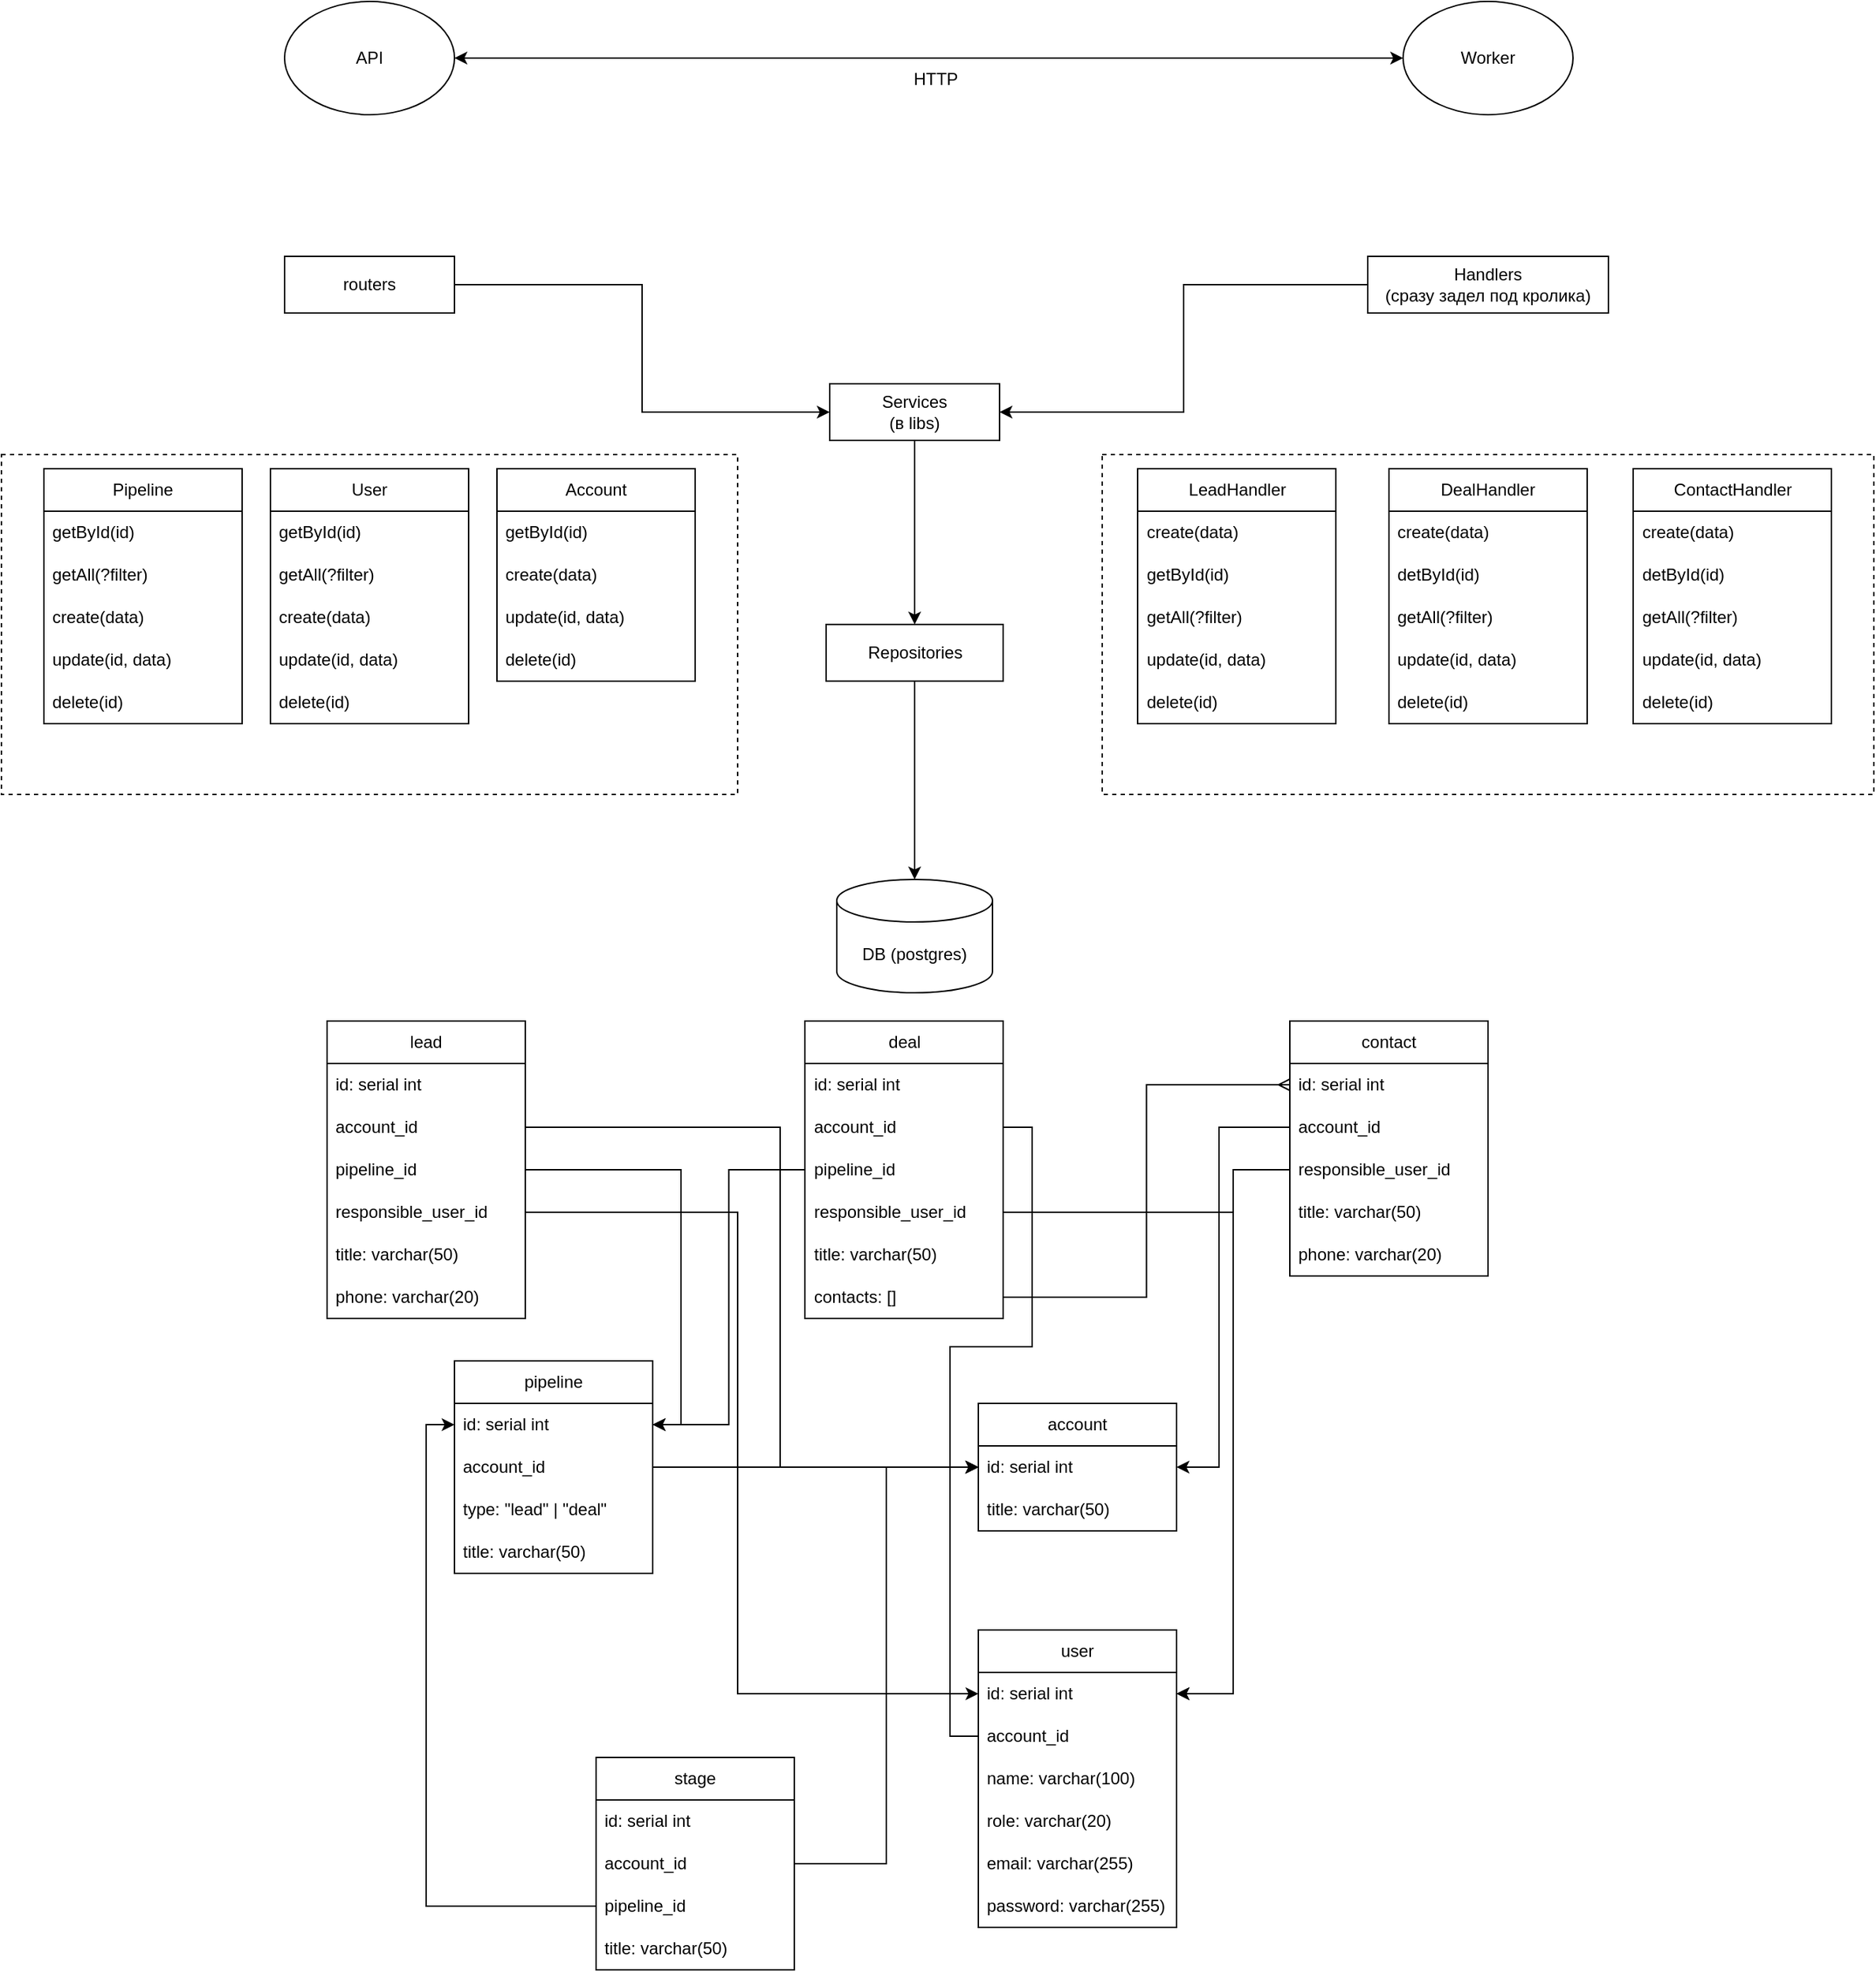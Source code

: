 <mxfile version="23.1.5" type="device">
  <diagram name="Страница — 1" id="5poH_16fBUdVDrlZnIoM">
    <mxGraphModel dx="2219" dy="621" grid="1" gridSize="10" guides="1" tooltips="1" connect="1" arrows="1" fold="1" page="1" pageScale="1" pageWidth="1169" pageHeight="827" math="0" shadow="0">
      <root>
        <mxCell id="0" />
        <mxCell id="1" parent="0" />
        <mxCell id="r3CW5PlZLLCf76V-Hfgn-8" style="edgeStyle=orthogonalEdgeStyle;rounded=0;orthogonalLoop=1;jettySize=auto;html=1;entryX=0;entryY=0.5;entryDx=0;entryDy=0;startArrow=classic;startFill=1;" parent="1" source="xYZRIFHkQ8vam2v6FTb6-1" target="xYZRIFHkQ8vam2v6FTb6-2" edge="1">
          <mxGeometry relative="1" as="geometry" />
        </mxCell>
        <mxCell id="xYZRIFHkQ8vam2v6FTb6-1" value="API" style="ellipse;whiteSpace=wrap;html=1;" parent="1" vertex="1">
          <mxGeometry x="70" y="170" width="120" height="80" as="geometry" />
        </mxCell>
        <mxCell id="xYZRIFHkQ8vam2v6FTb6-2" value="Worker" style="ellipse;whiteSpace=wrap;html=1;" parent="1" vertex="1">
          <mxGeometry x="860" y="170" width="120" height="80" as="geometry" />
        </mxCell>
        <mxCell id="xYZRIFHkQ8vam2v6FTb6-35" value="" style="rounded=0;whiteSpace=wrap;html=1;dashed=1;" parent="1" vertex="1">
          <mxGeometry x="647.5" y="490" width="545" height="240" as="geometry" />
        </mxCell>
        <mxCell id="xYZRIFHkQ8vam2v6FTb6-54" value="LeadHandler" style="swimlane;fontStyle=0;childLayout=stackLayout;horizontal=1;startSize=30;horizontalStack=0;resizeParent=1;resizeParentMax=0;resizeLast=0;collapsible=1;marginBottom=0;whiteSpace=wrap;html=1;" parent="1" vertex="1">
          <mxGeometry x="672.5" y="499.94" width="140" height="180" as="geometry" />
        </mxCell>
        <mxCell id="xYZRIFHkQ8vam2v6FTb6-55" value="create(data)" style="text;strokeColor=none;fillColor=none;align=left;verticalAlign=middle;spacingLeft=4;spacingRight=4;overflow=hidden;points=[[0,0.5],[1,0.5]];portConstraint=eastwest;rotatable=0;whiteSpace=wrap;html=1;" parent="xYZRIFHkQ8vam2v6FTb6-54" vertex="1">
          <mxGeometry y="30" width="140" height="30" as="geometry" />
        </mxCell>
        <mxCell id="xYZRIFHkQ8vam2v6FTb6-56" value="getById(id)" style="text;strokeColor=none;fillColor=none;align=left;verticalAlign=middle;spacingLeft=4;spacingRight=4;overflow=hidden;points=[[0,0.5],[1,0.5]];portConstraint=eastwest;rotatable=0;whiteSpace=wrap;html=1;" parent="xYZRIFHkQ8vam2v6FTb6-54" vertex="1">
          <mxGeometry y="60" width="140" height="30" as="geometry" />
        </mxCell>
        <mxCell id="xYZRIFHkQ8vam2v6FTb6-57" value="getAll(?filter)" style="text;strokeColor=none;fillColor=none;align=left;verticalAlign=middle;spacingLeft=4;spacingRight=4;overflow=hidden;points=[[0,0.5],[1,0.5]];portConstraint=eastwest;rotatable=0;whiteSpace=wrap;html=1;" parent="xYZRIFHkQ8vam2v6FTb6-54" vertex="1">
          <mxGeometry y="90" width="140" height="30" as="geometry" />
        </mxCell>
        <mxCell id="r3CW5PlZLLCf76V-Hfgn-18" value="update(id, data)" style="text;strokeColor=none;fillColor=none;align=left;verticalAlign=middle;spacingLeft=4;spacingRight=4;overflow=hidden;points=[[0,0.5],[1,0.5]];portConstraint=eastwest;rotatable=0;whiteSpace=wrap;html=1;" parent="xYZRIFHkQ8vam2v6FTb6-54" vertex="1">
          <mxGeometry y="120" width="140" height="30" as="geometry" />
        </mxCell>
        <mxCell id="r3CW5PlZLLCf76V-Hfgn-19" value="delete(id)" style="text;strokeColor=none;fillColor=none;align=left;verticalAlign=middle;spacingLeft=4;spacingRight=4;overflow=hidden;points=[[0,0.5],[1,0.5]];portConstraint=eastwest;rotatable=0;whiteSpace=wrap;html=1;" parent="xYZRIFHkQ8vam2v6FTb6-54" vertex="1">
          <mxGeometry y="150" width="140" height="30" as="geometry" />
        </mxCell>
        <mxCell id="xYZRIFHkQ8vam2v6FTb6-59" value="DealHandler" style="swimlane;fontStyle=0;childLayout=stackLayout;horizontal=1;startSize=30;horizontalStack=0;resizeParent=1;resizeParentMax=0;resizeLast=0;collapsible=1;marginBottom=0;whiteSpace=wrap;html=1;" parent="1" vertex="1">
          <mxGeometry x="850" y="499.94" width="140" height="180" as="geometry" />
        </mxCell>
        <mxCell id="xYZRIFHkQ8vam2v6FTb6-60" value="create(data)" style="text;strokeColor=none;fillColor=none;align=left;verticalAlign=middle;spacingLeft=4;spacingRight=4;overflow=hidden;points=[[0,0.5],[1,0.5]];portConstraint=eastwest;rotatable=0;whiteSpace=wrap;html=1;" parent="xYZRIFHkQ8vam2v6FTb6-59" vertex="1">
          <mxGeometry y="30" width="140" height="30" as="geometry" />
        </mxCell>
        <mxCell id="xYZRIFHkQ8vam2v6FTb6-61" value="detById(id)" style="text;strokeColor=none;fillColor=none;align=left;verticalAlign=middle;spacingLeft=4;spacingRight=4;overflow=hidden;points=[[0,0.5],[1,0.5]];portConstraint=eastwest;rotatable=0;whiteSpace=wrap;html=1;" parent="xYZRIFHkQ8vam2v6FTb6-59" vertex="1">
          <mxGeometry y="60" width="140" height="30" as="geometry" />
        </mxCell>
        <mxCell id="xYZRIFHkQ8vam2v6FTb6-62" value="getAll(?filter)" style="text;strokeColor=none;fillColor=none;align=left;verticalAlign=middle;spacingLeft=4;spacingRight=4;overflow=hidden;points=[[0,0.5],[1,0.5]];portConstraint=eastwest;rotatable=0;whiteSpace=wrap;html=1;" parent="xYZRIFHkQ8vam2v6FTb6-59" vertex="1">
          <mxGeometry y="90" width="140" height="30" as="geometry" />
        </mxCell>
        <mxCell id="r3CW5PlZLLCf76V-Hfgn-20" value="update(id, data)" style="text;strokeColor=none;fillColor=none;align=left;verticalAlign=middle;spacingLeft=4;spacingRight=4;overflow=hidden;points=[[0,0.5],[1,0.5]];portConstraint=eastwest;rotatable=0;whiteSpace=wrap;html=1;" parent="xYZRIFHkQ8vam2v6FTb6-59" vertex="1">
          <mxGeometry y="120" width="140" height="30" as="geometry" />
        </mxCell>
        <mxCell id="r3CW5PlZLLCf76V-Hfgn-21" value="delete(id)" style="text;strokeColor=none;fillColor=none;align=left;verticalAlign=middle;spacingLeft=4;spacingRight=4;overflow=hidden;points=[[0,0.5],[1,0.5]];portConstraint=eastwest;rotatable=0;whiteSpace=wrap;html=1;" parent="xYZRIFHkQ8vam2v6FTb6-59" vertex="1">
          <mxGeometry y="150" width="140" height="30" as="geometry" />
        </mxCell>
        <mxCell id="xYZRIFHkQ8vam2v6FTb6-64" value="ContactHandler" style="swimlane;fontStyle=0;childLayout=stackLayout;horizontal=1;startSize=30;horizontalStack=0;resizeParent=1;resizeParentMax=0;resizeLast=0;collapsible=1;marginBottom=0;whiteSpace=wrap;html=1;" parent="1" vertex="1">
          <mxGeometry x="1022.5" y="499.94" width="140" height="180" as="geometry" />
        </mxCell>
        <mxCell id="xYZRIFHkQ8vam2v6FTb6-65" value="create(data)" style="text;strokeColor=none;fillColor=none;align=left;verticalAlign=middle;spacingLeft=4;spacingRight=4;overflow=hidden;points=[[0,0.5],[1,0.5]];portConstraint=eastwest;rotatable=0;whiteSpace=wrap;html=1;" parent="xYZRIFHkQ8vam2v6FTb6-64" vertex="1">
          <mxGeometry y="30" width="140" height="30" as="geometry" />
        </mxCell>
        <mxCell id="xYZRIFHkQ8vam2v6FTb6-66" value="detById(id)" style="text;strokeColor=none;fillColor=none;align=left;verticalAlign=middle;spacingLeft=4;spacingRight=4;overflow=hidden;points=[[0,0.5],[1,0.5]];portConstraint=eastwest;rotatable=0;whiteSpace=wrap;html=1;" parent="xYZRIFHkQ8vam2v6FTb6-64" vertex="1">
          <mxGeometry y="60" width="140" height="30" as="geometry" />
        </mxCell>
        <mxCell id="xYZRIFHkQ8vam2v6FTb6-67" value="getAll(?filter)" style="text;strokeColor=none;fillColor=none;align=left;verticalAlign=middle;spacingLeft=4;spacingRight=4;overflow=hidden;points=[[0,0.5],[1,0.5]];portConstraint=eastwest;rotatable=0;whiteSpace=wrap;html=1;" parent="xYZRIFHkQ8vam2v6FTb6-64" vertex="1">
          <mxGeometry y="90" width="140" height="30" as="geometry" />
        </mxCell>
        <mxCell id="r3CW5PlZLLCf76V-Hfgn-22" value="update(id, data)" style="text;strokeColor=none;fillColor=none;align=left;verticalAlign=middle;spacingLeft=4;spacingRight=4;overflow=hidden;points=[[0,0.5],[1,0.5]];portConstraint=eastwest;rotatable=0;whiteSpace=wrap;html=1;" parent="xYZRIFHkQ8vam2v6FTb6-64" vertex="1">
          <mxGeometry y="120" width="140" height="30" as="geometry" />
        </mxCell>
        <mxCell id="r3CW5PlZLLCf76V-Hfgn-23" value="delete(id)" style="text;strokeColor=none;fillColor=none;align=left;verticalAlign=middle;spacingLeft=4;spacingRight=4;overflow=hidden;points=[[0,0.5],[1,0.5]];portConstraint=eastwest;rotatable=0;whiteSpace=wrap;html=1;" parent="xYZRIFHkQ8vam2v6FTb6-64" vertex="1">
          <mxGeometry y="150" width="140" height="30" as="geometry" />
        </mxCell>
        <mxCell id="xYZRIFHkQ8vam2v6FTb6-78" value="" style="rounded=0;whiteSpace=wrap;html=1;dashed=1;" parent="1" vertex="1">
          <mxGeometry x="-130" y="490" width="520" height="240" as="geometry" />
        </mxCell>
        <mxCell id="xYZRIFHkQ8vam2v6FTb6-80" value="Pipeline" style="swimlane;fontStyle=0;childLayout=stackLayout;horizontal=1;startSize=30;horizontalStack=0;resizeParent=1;resizeParentMax=0;resizeLast=0;collapsible=1;marginBottom=0;whiteSpace=wrap;html=1;" parent="1" vertex="1">
          <mxGeometry x="-100" y="499.94" width="140" height="180" as="geometry">
            <mxRectangle x="-200" y="350" width="80" height="30" as="alternateBounds" />
          </mxGeometry>
        </mxCell>
        <mxCell id="xYZRIFHkQ8vam2v6FTb6-81" value="getById(id)" style="text;strokeColor=none;fillColor=none;align=left;verticalAlign=middle;spacingLeft=4;spacingRight=4;overflow=hidden;points=[[0,0.5],[1,0.5]];portConstraint=eastwest;rotatable=0;whiteSpace=wrap;html=1;" parent="xYZRIFHkQ8vam2v6FTb6-80" vertex="1">
          <mxGeometry y="30" width="140" height="30" as="geometry" />
        </mxCell>
        <mxCell id="xYZRIFHkQ8vam2v6FTb6-82" value="getAll(?filter)" style="text;strokeColor=none;fillColor=none;align=left;verticalAlign=middle;spacingLeft=4;spacingRight=4;overflow=hidden;points=[[0,0.5],[1,0.5]];portConstraint=eastwest;rotatable=0;whiteSpace=wrap;html=1;" parent="xYZRIFHkQ8vam2v6FTb6-80" vertex="1">
          <mxGeometry y="60" width="140" height="30" as="geometry" />
        </mxCell>
        <mxCell id="xYZRIFHkQ8vam2v6FTb6-83" value="create(data)" style="text;strokeColor=none;fillColor=none;align=left;verticalAlign=middle;spacingLeft=4;spacingRight=4;overflow=hidden;points=[[0,0.5],[1,0.5]];portConstraint=eastwest;rotatable=0;whiteSpace=wrap;html=1;" parent="xYZRIFHkQ8vam2v6FTb6-80" vertex="1">
          <mxGeometry y="90" width="140" height="30" as="geometry" />
        </mxCell>
        <mxCell id="r3CW5PlZLLCf76V-Hfgn-2" value="update(id, data)" style="text;strokeColor=none;fillColor=none;align=left;verticalAlign=middle;spacingLeft=4;spacingRight=4;overflow=hidden;points=[[0,0.5],[1,0.5]];portConstraint=eastwest;rotatable=0;whiteSpace=wrap;html=1;" parent="xYZRIFHkQ8vam2v6FTb6-80" vertex="1">
          <mxGeometry y="120" width="140" height="30" as="geometry" />
        </mxCell>
        <mxCell id="r3CW5PlZLLCf76V-Hfgn-1" value="delete(id)" style="text;strokeColor=none;fillColor=none;align=left;verticalAlign=middle;spacingLeft=4;spacingRight=4;overflow=hidden;points=[[0,0.5],[1,0.5]];portConstraint=eastwest;rotatable=0;whiteSpace=wrap;html=1;" parent="xYZRIFHkQ8vam2v6FTb6-80" vertex="1">
          <mxGeometry y="150" width="140" height="30" as="geometry" />
        </mxCell>
        <mxCell id="xYZRIFHkQ8vam2v6FTb6-85" value="User" style="swimlane;fontStyle=0;childLayout=stackLayout;horizontal=1;startSize=30;horizontalStack=0;resizeParent=1;resizeParentMax=0;resizeLast=0;collapsible=1;marginBottom=0;whiteSpace=wrap;html=1;" parent="1" vertex="1">
          <mxGeometry x="60" y="499.94" width="140" height="180" as="geometry" />
        </mxCell>
        <mxCell id="xYZRIFHkQ8vam2v6FTb6-86" value="getById(id)" style="text;strokeColor=none;fillColor=none;align=left;verticalAlign=middle;spacingLeft=4;spacingRight=4;overflow=hidden;points=[[0,0.5],[1,0.5]];portConstraint=eastwest;rotatable=0;whiteSpace=wrap;html=1;" parent="xYZRIFHkQ8vam2v6FTb6-85" vertex="1">
          <mxGeometry y="30" width="140" height="30" as="geometry" />
        </mxCell>
        <mxCell id="xYZRIFHkQ8vam2v6FTb6-87" value="getAll(?filter)" style="text;strokeColor=none;fillColor=none;align=left;verticalAlign=middle;spacingLeft=4;spacingRight=4;overflow=hidden;points=[[0,0.5],[1,0.5]];portConstraint=eastwest;rotatable=0;whiteSpace=wrap;html=1;" parent="xYZRIFHkQ8vam2v6FTb6-85" vertex="1">
          <mxGeometry y="60" width="140" height="30" as="geometry" />
        </mxCell>
        <mxCell id="xYZRIFHkQ8vam2v6FTb6-88" value="create(data)" style="text;strokeColor=none;fillColor=none;align=left;verticalAlign=middle;spacingLeft=4;spacingRight=4;overflow=hidden;points=[[0,0.5],[1,0.5]];portConstraint=eastwest;rotatable=0;whiteSpace=wrap;html=1;" parent="xYZRIFHkQ8vam2v6FTb6-85" vertex="1">
          <mxGeometry y="90" width="140" height="30" as="geometry" />
        </mxCell>
        <mxCell id="r3CW5PlZLLCf76V-Hfgn-3" value="update(id, data)" style="text;strokeColor=none;fillColor=none;align=left;verticalAlign=middle;spacingLeft=4;spacingRight=4;overflow=hidden;points=[[0,0.5],[1,0.5]];portConstraint=eastwest;rotatable=0;whiteSpace=wrap;html=1;" parent="xYZRIFHkQ8vam2v6FTb6-85" vertex="1">
          <mxGeometry y="120" width="140" height="30" as="geometry" />
        </mxCell>
        <mxCell id="r3CW5PlZLLCf76V-Hfgn-4" value="delete(id)" style="text;strokeColor=none;fillColor=none;align=left;verticalAlign=middle;spacingLeft=4;spacingRight=4;overflow=hidden;points=[[0,0.5],[1,0.5]];portConstraint=eastwest;rotatable=0;whiteSpace=wrap;html=1;" parent="xYZRIFHkQ8vam2v6FTb6-85" vertex="1">
          <mxGeometry y="150" width="140" height="30" as="geometry" />
        </mxCell>
        <mxCell id="xYZRIFHkQ8vam2v6FTb6-89" value="Account" style="swimlane;fontStyle=0;childLayout=stackLayout;horizontal=1;startSize=30;horizontalStack=0;resizeParent=1;resizeParentMax=0;resizeLast=0;collapsible=1;marginBottom=0;whiteSpace=wrap;html=1;" parent="1" vertex="1">
          <mxGeometry x="220" y="499.94" width="140" height="150" as="geometry" />
        </mxCell>
        <mxCell id="xYZRIFHkQ8vam2v6FTb6-90" value="getById(id)" style="text;strokeColor=none;fillColor=none;align=left;verticalAlign=middle;spacingLeft=4;spacingRight=4;overflow=hidden;points=[[0,0.5],[1,0.5]];portConstraint=eastwest;rotatable=0;whiteSpace=wrap;html=1;" parent="xYZRIFHkQ8vam2v6FTb6-89" vertex="1">
          <mxGeometry y="30" width="140" height="30" as="geometry" />
        </mxCell>
        <mxCell id="xYZRIFHkQ8vam2v6FTb6-91" value="create(data)" style="text;strokeColor=none;fillColor=none;align=left;verticalAlign=middle;spacingLeft=4;spacingRight=4;overflow=hidden;points=[[0,0.5],[1,0.5]];portConstraint=eastwest;rotatable=0;whiteSpace=wrap;html=1;" parent="xYZRIFHkQ8vam2v6FTb6-89" vertex="1">
          <mxGeometry y="60" width="140" height="30" as="geometry" />
        </mxCell>
        <mxCell id="xYZRIFHkQ8vam2v6FTb6-92" value="update(id, data)" style="text;strokeColor=none;fillColor=none;align=left;verticalAlign=middle;spacingLeft=4;spacingRight=4;overflow=hidden;points=[[0,0.5],[1,0.5]];portConstraint=eastwest;rotatable=0;whiteSpace=wrap;html=1;" parent="xYZRIFHkQ8vam2v6FTb6-89" vertex="1">
          <mxGeometry y="90" width="140" height="30" as="geometry" />
        </mxCell>
        <mxCell id="r3CW5PlZLLCf76V-Hfgn-5" value="delete(id)" style="text;strokeColor=none;fillColor=none;align=left;verticalAlign=middle;spacingLeft=4;spacingRight=4;overflow=hidden;points=[[0,0.5],[1,0.5]];portConstraint=eastwest;rotatable=0;whiteSpace=wrap;html=1;" parent="xYZRIFHkQ8vam2v6FTb6-89" vertex="1">
          <mxGeometry y="120" width="140" height="30" as="geometry" />
        </mxCell>
        <mxCell id="r3CW5PlZLLCf76V-Hfgn-9" value="HTTP" style="text;html=1;align=center;verticalAlign=middle;whiteSpace=wrap;rounded=0;" parent="1" vertex="1">
          <mxGeometry x="500" y="210" width="60" height="30" as="geometry" />
        </mxCell>
        <mxCell id="onap06Tj0lb44wtSWgO8-13" style="edgeStyle=orthogonalEdgeStyle;rounded=0;orthogonalLoop=1;jettySize=auto;html=1;entryX=0;entryY=0.5;entryDx=0;entryDy=0;" edge="1" parent="1" source="r3CW5PlZLLCf76V-Hfgn-10" target="r3CW5PlZLLCf76V-Hfgn-14">
          <mxGeometry relative="1" as="geometry" />
        </mxCell>
        <mxCell id="r3CW5PlZLLCf76V-Hfgn-10" value="routers" style="rounded=0;whiteSpace=wrap;html=1;" parent="1" vertex="1">
          <mxGeometry x="70" y="350" width="120" height="40" as="geometry" />
        </mxCell>
        <mxCell id="r3CW5PlZLLCf76V-Hfgn-28" style="edgeStyle=orthogonalEdgeStyle;rounded=0;orthogonalLoop=1;jettySize=auto;html=1;" parent="1" source="r3CW5PlZLLCf76V-Hfgn-14" target="r3CW5PlZLLCf76V-Hfgn-27" edge="1">
          <mxGeometry relative="1" as="geometry" />
        </mxCell>
        <mxCell id="r3CW5PlZLLCf76V-Hfgn-14" value="Services&lt;br&gt;(в libs)" style="rounded=0;whiteSpace=wrap;html=1;" parent="1" vertex="1">
          <mxGeometry x="455" y="440" width="120" height="40" as="geometry" />
        </mxCell>
        <mxCell id="r3CW5PlZLLCf76V-Hfgn-15" value="DB (postgres)" style="shape=cylinder3;whiteSpace=wrap;html=1;boundedLbl=1;backgroundOutline=1;size=15;" parent="1" vertex="1">
          <mxGeometry x="460" y="790" width="110" height="80" as="geometry" />
        </mxCell>
        <mxCell id="r3CW5PlZLLCf76V-Hfgn-24" style="edgeStyle=orthogonalEdgeStyle;rounded=0;orthogonalLoop=1;jettySize=auto;html=1;entryX=1;entryY=0.5;entryDx=0;entryDy=0;" parent="1" source="r3CW5PlZLLCf76V-Hfgn-17" target="r3CW5PlZLLCf76V-Hfgn-14" edge="1">
          <mxGeometry relative="1" as="geometry" />
        </mxCell>
        <mxCell id="r3CW5PlZLLCf76V-Hfgn-17" value="Handlers&lt;br&gt;(сразу задел под кролика)" style="rounded=0;whiteSpace=wrap;html=1;" parent="1" vertex="1">
          <mxGeometry x="835" y="350" width="170" height="40" as="geometry" />
        </mxCell>
        <mxCell id="r3CW5PlZLLCf76V-Hfgn-27" value="Repositories" style="rounded=0;whiteSpace=wrap;html=1;" parent="1" vertex="1">
          <mxGeometry x="452.5" y="609.94" width="125" height="40" as="geometry" />
        </mxCell>
        <mxCell id="r3CW5PlZLLCf76V-Hfgn-29" style="edgeStyle=orthogonalEdgeStyle;rounded=0;orthogonalLoop=1;jettySize=auto;html=1;entryX=0.5;entryY=0;entryDx=0;entryDy=0;entryPerimeter=0;" parent="1" source="r3CW5PlZLLCf76V-Hfgn-27" target="r3CW5PlZLLCf76V-Hfgn-15" edge="1">
          <mxGeometry relative="1" as="geometry" />
        </mxCell>
        <mxCell id="onap06Tj0lb44wtSWgO8-1" value="lead" style="swimlane;fontStyle=0;childLayout=stackLayout;horizontal=1;startSize=30;horizontalStack=0;resizeParent=1;resizeParentMax=0;resizeLast=0;collapsible=1;marginBottom=0;whiteSpace=wrap;html=1;" vertex="1" parent="1">
          <mxGeometry x="100" y="890" width="140" height="210" as="geometry" />
        </mxCell>
        <mxCell id="onap06Tj0lb44wtSWgO8-2" value="id: serial int" style="text;strokeColor=none;fillColor=none;align=left;verticalAlign=middle;spacingLeft=4;spacingRight=4;overflow=hidden;points=[[0,0.5],[1,0.5]];portConstraint=eastwest;rotatable=0;whiteSpace=wrap;html=1;" vertex="1" parent="onap06Tj0lb44wtSWgO8-1">
          <mxGeometry y="30" width="140" height="30" as="geometry" />
        </mxCell>
        <mxCell id="onap06Tj0lb44wtSWgO8-40" value="account_id" style="text;strokeColor=none;fillColor=none;align=left;verticalAlign=middle;spacingLeft=4;spacingRight=4;overflow=hidden;points=[[0,0.5],[1,0.5]];portConstraint=eastwest;rotatable=0;whiteSpace=wrap;html=1;" vertex="1" parent="onap06Tj0lb44wtSWgO8-1">
          <mxGeometry y="60" width="140" height="30" as="geometry" />
        </mxCell>
        <mxCell id="onap06Tj0lb44wtSWgO8-43" value="pipeline_id" style="text;strokeColor=none;fillColor=none;align=left;verticalAlign=middle;spacingLeft=4;spacingRight=4;overflow=hidden;points=[[0,0.5],[1,0.5]];portConstraint=eastwest;rotatable=0;whiteSpace=wrap;html=1;" vertex="1" parent="onap06Tj0lb44wtSWgO8-1">
          <mxGeometry y="90" width="140" height="30" as="geometry" />
        </mxCell>
        <mxCell id="onap06Tj0lb44wtSWgO8-65" value="responsible_user_id" style="text;strokeColor=none;fillColor=none;align=left;verticalAlign=middle;spacingLeft=4;spacingRight=4;overflow=hidden;points=[[0,0.5],[1,0.5]];portConstraint=eastwest;rotatable=0;whiteSpace=wrap;html=1;" vertex="1" parent="onap06Tj0lb44wtSWgO8-1">
          <mxGeometry y="120" width="140" height="30" as="geometry" />
        </mxCell>
        <mxCell id="onap06Tj0lb44wtSWgO8-3" value="title: varchar(50)" style="text;strokeColor=none;fillColor=none;align=left;verticalAlign=middle;spacingLeft=4;spacingRight=4;overflow=hidden;points=[[0,0.5],[1,0.5]];portConstraint=eastwest;rotatable=0;whiteSpace=wrap;html=1;" vertex="1" parent="onap06Tj0lb44wtSWgO8-1">
          <mxGeometry y="150" width="140" height="30" as="geometry" />
        </mxCell>
        <mxCell id="onap06Tj0lb44wtSWgO8-4" value="phone: varchar(20)" style="text;strokeColor=none;fillColor=none;align=left;verticalAlign=middle;spacingLeft=4;spacingRight=4;overflow=hidden;points=[[0,0.5],[1,0.5]];portConstraint=eastwest;rotatable=0;whiteSpace=wrap;html=1;" vertex="1" parent="onap06Tj0lb44wtSWgO8-1">
          <mxGeometry y="180" width="140" height="30" as="geometry" />
        </mxCell>
        <mxCell id="onap06Tj0lb44wtSWgO8-5" value="contact" style="swimlane;fontStyle=0;childLayout=stackLayout;horizontal=1;startSize=30;horizontalStack=0;resizeParent=1;resizeParentMax=0;resizeLast=0;collapsible=1;marginBottom=0;whiteSpace=wrap;html=1;" vertex="1" parent="1">
          <mxGeometry x="780" y="890" width="140" height="180" as="geometry" />
        </mxCell>
        <mxCell id="onap06Tj0lb44wtSWgO8-6" value="id: serial int" style="text;strokeColor=none;fillColor=none;align=left;verticalAlign=middle;spacingLeft=4;spacingRight=4;overflow=hidden;points=[[0,0.5],[1,0.5]];portConstraint=eastwest;rotatable=0;whiteSpace=wrap;html=1;" vertex="1" parent="onap06Tj0lb44wtSWgO8-5">
          <mxGeometry y="30" width="140" height="30" as="geometry" />
        </mxCell>
        <mxCell id="onap06Tj0lb44wtSWgO8-41" value="account_id" style="text;strokeColor=none;fillColor=none;align=left;verticalAlign=middle;spacingLeft=4;spacingRight=4;overflow=hidden;points=[[0,0.5],[1,0.5]];portConstraint=eastwest;rotatable=0;whiteSpace=wrap;html=1;" vertex="1" parent="onap06Tj0lb44wtSWgO8-5">
          <mxGeometry y="60" width="140" height="30" as="geometry" />
        </mxCell>
        <mxCell id="onap06Tj0lb44wtSWgO8-67" value="responsible_user_id" style="text;strokeColor=none;fillColor=none;align=left;verticalAlign=middle;spacingLeft=4;spacingRight=4;overflow=hidden;points=[[0,0.5],[1,0.5]];portConstraint=eastwest;rotatable=0;whiteSpace=wrap;html=1;" vertex="1" parent="onap06Tj0lb44wtSWgO8-5">
          <mxGeometry y="90" width="140" height="30" as="geometry" />
        </mxCell>
        <mxCell id="onap06Tj0lb44wtSWgO8-7" value="title: varchar(50)" style="text;strokeColor=none;fillColor=none;align=left;verticalAlign=middle;spacingLeft=4;spacingRight=4;overflow=hidden;points=[[0,0.5],[1,0.5]];portConstraint=eastwest;rotatable=0;whiteSpace=wrap;html=1;" vertex="1" parent="onap06Tj0lb44wtSWgO8-5">
          <mxGeometry y="120" width="140" height="30" as="geometry" />
        </mxCell>
        <mxCell id="onap06Tj0lb44wtSWgO8-8" value="phone: varchar(20)" style="text;strokeColor=none;fillColor=none;align=left;verticalAlign=middle;spacingLeft=4;spacingRight=4;overflow=hidden;points=[[0,0.5],[1,0.5]];portConstraint=eastwest;rotatable=0;whiteSpace=wrap;html=1;" vertex="1" parent="onap06Tj0lb44wtSWgO8-5">
          <mxGeometry y="150" width="140" height="30" as="geometry" />
        </mxCell>
        <mxCell id="onap06Tj0lb44wtSWgO8-14" value="pipeline" style="swimlane;fontStyle=0;childLayout=stackLayout;horizontal=1;startSize=30;horizontalStack=0;resizeParent=1;resizeParentMax=0;resizeLast=0;collapsible=1;marginBottom=0;whiteSpace=wrap;html=1;" vertex="1" parent="1">
          <mxGeometry x="190" y="1130" width="140" height="150" as="geometry" />
        </mxCell>
        <mxCell id="onap06Tj0lb44wtSWgO8-34" value="id: serial int" style="text;strokeColor=none;fillColor=none;align=left;verticalAlign=middle;spacingLeft=4;spacingRight=4;overflow=hidden;points=[[0,0.5],[1,0.5]];portConstraint=eastwest;rotatable=0;whiteSpace=wrap;html=1;" vertex="1" parent="onap06Tj0lb44wtSWgO8-14">
          <mxGeometry y="30" width="140" height="30" as="geometry" />
        </mxCell>
        <mxCell id="onap06Tj0lb44wtSWgO8-15" value="account_id" style="text;strokeColor=none;fillColor=none;align=left;verticalAlign=middle;spacingLeft=4;spacingRight=4;overflow=hidden;points=[[0,0.5],[1,0.5]];portConstraint=eastwest;rotatable=0;whiteSpace=wrap;html=1;" vertex="1" parent="onap06Tj0lb44wtSWgO8-14">
          <mxGeometry y="60" width="140" height="30" as="geometry" />
        </mxCell>
        <mxCell id="onap06Tj0lb44wtSWgO8-16" value="type: &quot;lead&quot; | &quot;deal&quot;&amp;nbsp;" style="text;strokeColor=none;fillColor=none;align=left;verticalAlign=middle;spacingLeft=4;spacingRight=4;overflow=hidden;points=[[0,0.5],[1,0.5]];portConstraint=eastwest;rotatable=0;whiteSpace=wrap;html=1;" vertex="1" parent="onap06Tj0lb44wtSWgO8-14">
          <mxGeometry y="90" width="140" height="30" as="geometry" />
        </mxCell>
        <mxCell id="onap06Tj0lb44wtSWgO8-17" value="title: varchar(50)" style="text;strokeColor=none;fillColor=none;align=left;verticalAlign=middle;spacingLeft=4;spacingRight=4;overflow=hidden;points=[[0,0.5],[1,0.5]];portConstraint=eastwest;rotatable=0;whiteSpace=wrap;html=1;" vertex="1" parent="onap06Tj0lb44wtSWgO8-14">
          <mxGeometry y="120" width="140" height="30" as="geometry" />
        </mxCell>
        <mxCell id="onap06Tj0lb44wtSWgO8-18" value="stage" style="swimlane;fontStyle=0;childLayout=stackLayout;horizontal=1;startSize=30;horizontalStack=0;resizeParent=1;resizeParentMax=0;resizeLast=0;collapsible=1;marginBottom=0;whiteSpace=wrap;html=1;" vertex="1" parent="1">
          <mxGeometry x="290" y="1410" width="140" height="150" as="geometry" />
        </mxCell>
        <mxCell id="onap06Tj0lb44wtSWgO8-19" value="id: serial int" style="text;strokeColor=none;fillColor=none;align=left;verticalAlign=middle;spacingLeft=4;spacingRight=4;overflow=hidden;points=[[0,0.5],[1,0.5]];portConstraint=eastwest;rotatable=0;whiteSpace=wrap;html=1;" vertex="1" parent="onap06Tj0lb44wtSWgO8-18">
          <mxGeometry y="30" width="140" height="30" as="geometry" />
        </mxCell>
        <mxCell id="onap06Tj0lb44wtSWgO8-37" value="account_id" style="text;strokeColor=none;fillColor=none;align=left;verticalAlign=middle;spacingLeft=4;spacingRight=4;overflow=hidden;points=[[0,0.5],[1,0.5]];portConstraint=eastwest;rotatable=0;whiteSpace=wrap;html=1;" vertex="1" parent="onap06Tj0lb44wtSWgO8-18">
          <mxGeometry y="60" width="140" height="30" as="geometry" />
        </mxCell>
        <mxCell id="onap06Tj0lb44wtSWgO8-20" value="pipeline_id" style="text;strokeColor=none;fillColor=none;align=left;verticalAlign=middle;spacingLeft=4;spacingRight=4;overflow=hidden;points=[[0,0.5],[1,0.5]];portConstraint=eastwest;rotatable=0;whiteSpace=wrap;html=1;" vertex="1" parent="onap06Tj0lb44wtSWgO8-18">
          <mxGeometry y="90" width="140" height="30" as="geometry" />
        </mxCell>
        <mxCell id="onap06Tj0lb44wtSWgO8-21" value="title: varchar(50)" style="text;strokeColor=none;fillColor=none;align=left;verticalAlign=middle;spacingLeft=4;spacingRight=4;overflow=hidden;points=[[0,0.5],[1,0.5]];portConstraint=eastwest;rotatable=0;whiteSpace=wrap;html=1;" vertex="1" parent="onap06Tj0lb44wtSWgO8-18">
          <mxGeometry y="120" width="140" height="30" as="geometry" />
        </mxCell>
        <mxCell id="onap06Tj0lb44wtSWgO8-22" value="user" style="swimlane;fontStyle=0;childLayout=stackLayout;horizontal=1;startSize=30;horizontalStack=0;resizeParent=1;resizeParentMax=0;resizeLast=0;collapsible=1;marginBottom=0;whiteSpace=wrap;html=1;" vertex="1" parent="1">
          <mxGeometry x="560" y="1320" width="140" height="210" as="geometry" />
        </mxCell>
        <mxCell id="onap06Tj0lb44wtSWgO8-23" value="id: serial int" style="text;strokeColor=none;fillColor=none;align=left;verticalAlign=middle;spacingLeft=4;spacingRight=4;overflow=hidden;points=[[0,0.5],[1,0.5]];portConstraint=eastwest;rotatable=0;whiteSpace=wrap;html=1;" vertex="1" parent="onap06Tj0lb44wtSWgO8-22">
          <mxGeometry y="30" width="140" height="30" as="geometry" />
        </mxCell>
        <mxCell id="onap06Tj0lb44wtSWgO8-24" value="account_id" style="text;strokeColor=none;fillColor=none;align=left;verticalAlign=middle;spacingLeft=4;spacingRight=4;overflow=hidden;points=[[0,0.5],[1,0.5]];portConstraint=eastwest;rotatable=0;whiteSpace=wrap;html=1;" vertex="1" parent="onap06Tj0lb44wtSWgO8-22">
          <mxGeometry y="60" width="140" height="30" as="geometry" />
        </mxCell>
        <mxCell id="onap06Tj0lb44wtSWgO8-25" value="name: varchar(100)" style="text;strokeColor=none;fillColor=none;align=left;verticalAlign=middle;spacingLeft=4;spacingRight=4;overflow=hidden;points=[[0,0.5],[1,0.5]];portConstraint=eastwest;rotatable=0;whiteSpace=wrap;html=1;" vertex="1" parent="onap06Tj0lb44wtSWgO8-22">
          <mxGeometry y="90" width="140" height="30" as="geometry" />
        </mxCell>
        <mxCell id="onap06Tj0lb44wtSWgO8-64" value="role: varchar(20)" style="text;strokeColor=none;fillColor=none;align=left;verticalAlign=middle;spacingLeft=4;spacingRight=4;overflow=hidden;points=[[0,0.5],[1,0.5]];portConstraint=eastwest;rotatable=0;whiteSpace=wrap;html=1;" vertex="1" parent="onap06Tj0lb44wtSWgO8-22">
          <mxGeometry y="120" width="140" height="30" as="geometry" />
        </mxCell>
        <mxCell id="onap06Tj0lb44wtSWgO8-33" value="email: varchar(255)" style="text;strokeColor=none;fillColor=none;align=left;verticalAlign=middle;spacingLeft=4;spacingRight=4;overflow=hidden;points=[[0,0.5],[1,0.5]];portConstraint=eastwest;rotatable=0;whiteSpace=wrap;html=1;" vertex="1" parent="onap06Tj0lb44wtSWgO8-22">
          <mxGeometry y="150" width="140" height="30" as="geometry" />
        </mxCell>
        <mxCell id="onap06Tj0lb44wtSWgO8-32" value="password: varchar(255)" style="text;strokeColor=none;fillColor=none;align=left;verticalAlign=middle;spacingLeft=4;spacingRight=4;overflow=hidden;points=[[0,0.5],[1,0.5]];portConstraint=eastwest;rotatable=0;whiteSpace=wrap;html=1;" vertex="1" parent="onap06Tj0lb44wtSWgO8-22">
          <mxGeometry y="180" width="140" height="30" as="geometry" />
        </mxCell>
        <mxCell id="onap06Tj0lb44wtSWgO8-26" value="account" style="swimlane;fontStyle=0;childLayout=stackLayout;horizontal=1;startSize=30;horizontalStack=0;resizeParent=1;resizeParentMax=0;resizeLast=0;collapsible=1;marginBottom=0;whiteSpace=wrap;html=1;" vertex="1" parent="1">
          <mxGeometry x="560" y="1160" width="140" height="90" as="geometry" />
        </mxCell>
        <mxCell id="onap06Tj0lb44wtSWgO8-27" value="id: serial int" style="text;strokeColor=none;fillColor=none;align=left;verticalAlign=middle;spacingLeft=4;spacingRight=4;overflow=hidden;points=[[0,0.5],[1,0.5]];portConstraint=eastwest;rotatable=0;whiteSpace=wrap;html=1;" vertex="1" parent="onap06Tj0lb44wtSWgO8-26">
          <mxGeometry y="30" width="140" height="30" as="geometry" />
        </mxCell>
        <mxCell id="onap06Tj0lb44wtSWgO8-29" value="title: varchar(50)" style="text;strokeColor=none;fillColor=none;align=left;verticalAlign=middle;spacingLeft=4;spacingRight=4;overflow=hidden;points=[[0,0.5],[1,0.5]];portConstraint=eastwest;rotatable=0;whiteSpace=wrap;html=1;" vertex="1" parent="onap06Tj0lb44wtSWgO8-26">
          <mxGeometry y="60" width="140" height="30" as="geometry" />
        </mxCell>
        <mxCell id="onap06Tj0lb44wtSWgO8-9" value="deal" style="swimlane;fontStyle=0;childLayout=stackLayout;horizontal=1;startSize=30;horizontalStack=0;resizeParent=1;resizeParentMax=0;resizeLast=0;collapsible=1;marginBottom=0;whiteSpace=wrap;html=1;" vertex="1" parent="1">
          <mxGeometry x="437.5" y="890" width="140" height="210" as="geometry" />
        </mxCell>
        <mxCell id="onap06Tj0lb44wtSWgO8-10" value="id: serial int" style="text;strokeColor=none;fillColor=none;align=left;verticalAlign=middle;spacingLeft=4;spacingRight=4;overflow=hidden;points=[[0,0.5],[1,0.5]];portConstraint=eastwest;rotatable=0;whiteSpace=wrap;html=1;" vertex="1" parent="onap06Tj0lb44wtSWgO8-9">
          <mxGeometry y="30" width="140" height="30" as="geometry" />
        </mxCell>
        <mxCell id="onap06Tj0lb44wtSWgO8-42" value="account_id" style="text;strokeColor=none;fillColor=none;align=left;verticalAlign=middle;spacingLeft=4;spacingRight=4;overflow=hidden;points=[[0,0.5],[1,0.5]];portConstraint=eastwest;rotatable=0;whiteSpace=wrap;html=1;" vertex="1" parent="onap06Tj0lb44wtSWgO8-9">
          <mxGeometry y="60" width="140" height="30" as="geometry" />
        </mxCell>
        <mxCell id="onap06Tj0lb44wtSWgO8-44" value="pipeline_id" style="text;strokeColor=none;fillColor=none;align=left;verticalAlign=middle;spacingLeft=4;spacingRight=4;overflow=hidden;points=[[0,0.5],[1,0.5]];portConstraint=eastwest;rotatable=0;whiteSpace=wrap;html=1;" vertex="1" parent="onap06Tj0lb44wtSWgO8-9">
          <mxGeometry y="90" width="140" height="30" as="geometry" />
        </mxCell>
        <mxCell id="onap06Tj0lb44wtSWgO8-66" value="responsible_user_id" style="text;strokeColor=none;fillColor=none;align=left;verticalAlign=middle;spacingLeft=4;spacingRight=4;overflow=hidden;points=[[0,0.5],[1,0.5]];portConstraint=eastwest;rotatable=0;whiteSpace=wrap;html=1;" vertex="1" parent="onap06Tj0lb44wtSWgO8-9">
          <mxGeometry y="120" width="140" height="30" as="geometry" />
        </mxCell>
        <mxCell id="onap06Tj0lb44wtSWgO8-11" value="title: varchar(50)" style="text;strokeColor=none;fillColor=none;align=left;verticalAlign=middle;spacingLeft=4;spacingRight=4;overflow=hidden;points=[[0,0.5],[1,0.5]];portConstraint=eastwest;rotatable=0;whiteSpace=wrap;html=1;" vertex="1" parent="onap06Tj0lb44wtSWgO8-9">
          <mxGeometry y="150" width="140" height="30" as="geometry" />
        </mxCell>
        <mxCell id="onap06Tj0lb44wtSWgO8-12" value="contacts: []" style="text;strokeColor=none;fillColor=none;align=left;verticalAlign=middle;spacingLeft=4;spacingRight=4;overflow=hidden;points=[[0,0.5],[1,0.5]];portConstraint=eastwest;rotatable=0;whiteSpace=wrap;html=1;" vertex="1" parent="onap06Tj0lb44wtSWgO8-9">
          <mxGeometry y="180" width="140" height="30" as="geometry" />
        </mxCell>
        <mxCell id="onap06Tj0lb44wtSWgO8-57" style="edgeStyle=orthogonalEdgeStyle;rounded=0;orthogonalLoop=1;jettySize=auto;html=1;" edge="1" parent="1" source="onap06Tj0lb44wtSWgO8-15" target="onap06Tj0lb44wtSWgO8-27">
          <mxGeometry relative="1" as="geometry" />
        </mxCell>
        <mxCell id="onap06Tj0lb44wtSWgO8-58" style="edgeStyle=orthogonalEdgeStyle;rounded=0;orthogonalLoop=1;jettySize=auto;html=1;entryX=0;entryY=0.5;entryDx=0;entryDy=0;endArrow=ERmany;endFill=0;" edge="1" parent="1" source="onap06Tj0lb44wtSWgO8-12" target="onap06Tj0lb44wtSWgO8-6">
          <mxGeometry relative="1" as="geometry" />
        </mxCell>
        <mxCell id="onap06Tj0lb44wtSWgO8-60" style="edgeStyle=orthogonalEdgeStyle;rounded=0;orthogonalLoop=1;jettySize=auto;html=1;entryX=0;entryY=0.5;entryDx=0;entryDy=0;" edge="1" parent="1" source="onap06Tj0lb44wtSWgO8-20" target="onap06Tj0lb44wtSWgO8-34">
          <mxGeometry relative="1" as="geometry" />
        </mxCell>
        <mxCell id="onap06Tj0lb44wtSWgO8-68" style="edgeStyle=orthogonalEdgeStyle;rounded=0;orthogonalLoop=1;jettySize=auto;html=1;entryX=1;entryY=0.5;entryDx=0;entryDy=0;" edge="1" parent="1" source="onap06Tj0lb44wtSWgO8-67" target="onap06Tj0lb44wtSWgO8-23">
          <mxGeometry relative="1" as="geometry" />
        </mxCell>
        <mxCell id="onap06Tj0lb44wtSWgO8-69" style="edgeStyle=orthogonalEdgeStyle;rounded=0;orthogonalLoop=1;jettySize=auto;html=1;entryX=1;entryY=0.5;entryDx=0;entryDy=0;" edge="1" parent="1" source="onap06Tj0lb44wtSWgO8-66" target="onap06Tj0lb44wtSWgO8-23">
          <mxGeometry relative="1" as="geometry">
            <Array as="points">
              <mxPoint x="740" y="1025" />
              <mxPoint x="740" y="1365" />
            </Array>
          </mxGeometry>
        </mxCell>
        <mxCell id="onap06Tj0lb44wtSWgO8-70" style="edgeStyle=orthogonalEdgeStyle;rounded=0;orthogonalLoop=1;jettySize=auto;html=1;" edge="1" parent="1" source="onap06Tj0lb44wtSWgO8-65" target="onap06Tj0lb44wtSWgO8-23">
          <mxGeometry relative="1" as="geometry">
            <Array as="points">
              <mxPoint x="390" y="1025" />
              <mxPoint x="390" y="1365" />
            </Array>
          </mxGeometry>
        </mxCell>
        <mxCell id="onap06Tj0lb44wtSWgO8-71" style="edgeStyle=orthogonalEdgeStyle;rounded=0;orthogonalLoop=1;jettySize=auto;html=1;entryX=1;entryY=0.5;entryDx=0;entryDy=0;" edge="1" parent="1" source="onap06Tj0lb44wtSWgO8-44" target="onap06Tj0lb44wtSWgO8-34">
          <mxGeometry relative="1" as="geometry" />
        </mxCell>
        <mxCell id="onap06Tj0lb44wtSWgO8-72" style="edgeStyle=orthogonalEdgeStyle;rounded=0;orthogonalLoop=1;jettySize=auto;html=1;" edge="1" parent="1" source="onap06Tj0lb44wtSWgO8-42" target="onap06Tj0lb44wtSWgO8-27">
          <mxGeometry relative="1" as="geometry">
            <Array as="points">
              <mxPoint x="598" y="965" />
              <mxPoint x="598" y="1120" />
              <mxPoint x="540" y="1120" />
              <mxPoint x="540" y="1205" />
            </Array>
          </mxGeometry>
        </mxCell>
        <mxCell id="onap06Tj0lb44wtSWgO8-73" style="edgeStyle=orthogonalEdgeStyle;rounded=0;orthogonalLoop=1;jettySize=auto;html=1;entryX=1;entryY=0.5;entryDx=0;entryDy=0;" edge="1" parent="1" source="onap06Tj0lb44wtSWgO8-41" target="onap06Tj0lb44wtSWgO8-27">
          <mxGeometry relative="1" as="geometry">
            <Array as="points">
              <mxPoint x="730" y="965" />
              <mxPoint x="730" y="1205" />
            </Array>
          </mxGeometry>
        </mxCell>
        <mxCell id="onap06Tj0lb44wtSWgO8-74" style="edgeStyle=orthogonalEdgeStyle;rounded=0;orthogonalLoop=1;jettySize=auto;html=1;entryX=1;entryY=0.5;entryDx=0;entryDy=0;" edge="1" parent="1" source="onap06Tj0lb44wtSWgO8-43" target="onap06Tj0lb44wtSWgO8-34">
          <mxGeometry relative="1" as="geometry" />
        </mxCell>
        <mxCell id="onap06Tj0lb44wtSWgO8-75" style="edgeStyle=orthogonalEdgeStyle;rounded=0;orthogonalLoop=1;jettySize=auto;html=1;" edge="1" parent="1" source="onap06Tj0lb44wtSWgO8-40" target="onap06Tj0lb44wtSWgO8-27">
          <mxGeometry relative="1" as="geometry">
            <Array as="points">
              <mxPoint x="420" y="965" />
              <mxPoint x="420" y="1205" />
            </Array>
          </mxGeometry>
        </mxCell>
        <mxCell id="onap06Tj0lb44wtSWgO8-76" style="edgeStyle=orthogonalEdgeStyle;rounded=0;orthogonalLoop=1;jettySize=auto;html=1;entryX=0;entryY=0.5;entryDx=0;entryDy=0;" edge="1" parent="1" source="onap06Tj0lb44wtSWgO8-37" target="onap06Tj0lb44wtSWgO8-27">
          <mxGeometry relative="1" as="geometry" />
        </mxCell>
        <mxCell id="onap06Tj0lb44wtSWgO8-77" style="edgeStyle=orthogonalEdgeStyle;rounded=0;orthogonalLoop=1;jettySize=auto;html=1;entryX=0;entryY=0.5;entryDx=0;entryDy=0;" edge="1" parent="1" source="onap06Tj0lb44wtSWgO8-24" target="onap06Tj0lb44wtSWgO8-27">
          <mxGeometry relative="1" as="geometry" />
        </mxCell>
      </root>
    </mxGraphModel>
  </diagram>
</mxfile>
